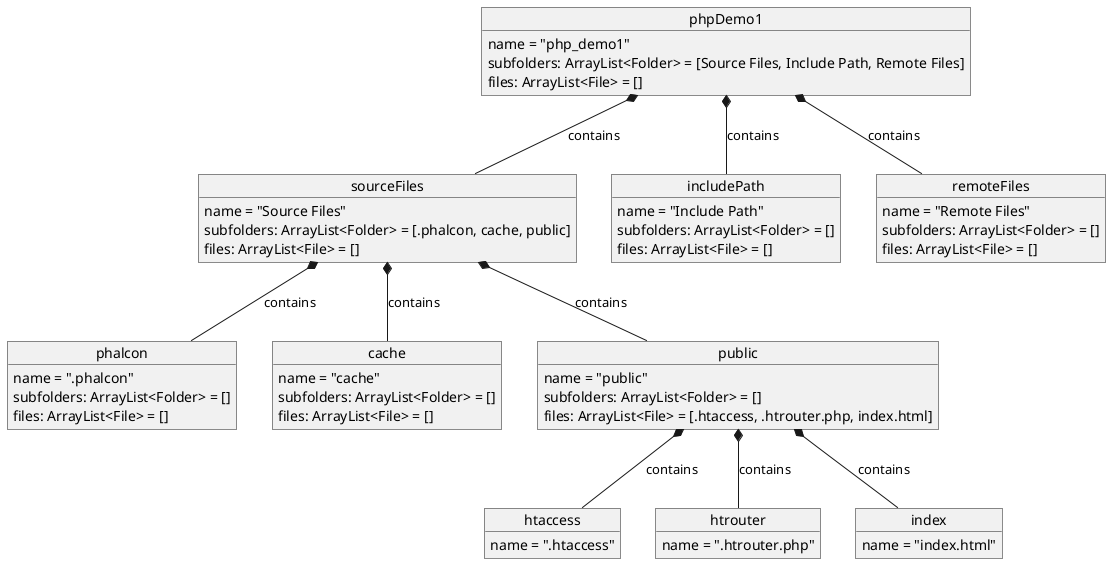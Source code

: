 @startuml

object phpDemo1 {
  name = "php_demo1"
  subfolders: ArrayList<Folder> = [Source Files, Include Path, Remote Files]
  files: ArrayList<File> = []
}

object sourceFiles {
  name = "Source Files"
  subfolders: ArrayList<Folder> = [.phalcon, cache, public]
  files: ArrayList<File> = []
}

object includePath {
  name = "Include Path"
  subfolders: ArrayList<Folder> = []
  files: ArrayList<File> = []
}

object remoteFiles {
  name = "Remote Files"
  subfolders: ArrayList<Folder> = []
  files: ArrayList<File> = []
}

object phalcon {
  name = ".phalcon"
  subfolders: ArrayList<Folder> = []
  files: ArrayList<File> = []
}

object cache{
  name = "cache"
  subfolders: ArrayList<Folder> = []
  files: ArrayList<File> = []
}

object public {
  name = "public"
  subfolders: ArrayList<Folder> = []
  files: ArrayList<File> = [.htaccess, .htrouter.php, index.html]
}

object htaccess {
  name = ".htaccess"
}

object htrouter {
  name = ".htrouter.php"
}

object index {
  name = "index.html"
}

phpDemo1 *-- sourceFiles : contains
phpDemo1 *-- includePath : contains
phpDemo1 *-- remoteFiles : contains
sourceFiles *-- phalcon : contains
sourceFiles *-- cache : contains
sourceFiles *-- public : contains
public *-- htaccess : contains
public *-- htrouter : contains
public *-- index : contains

@enduml
